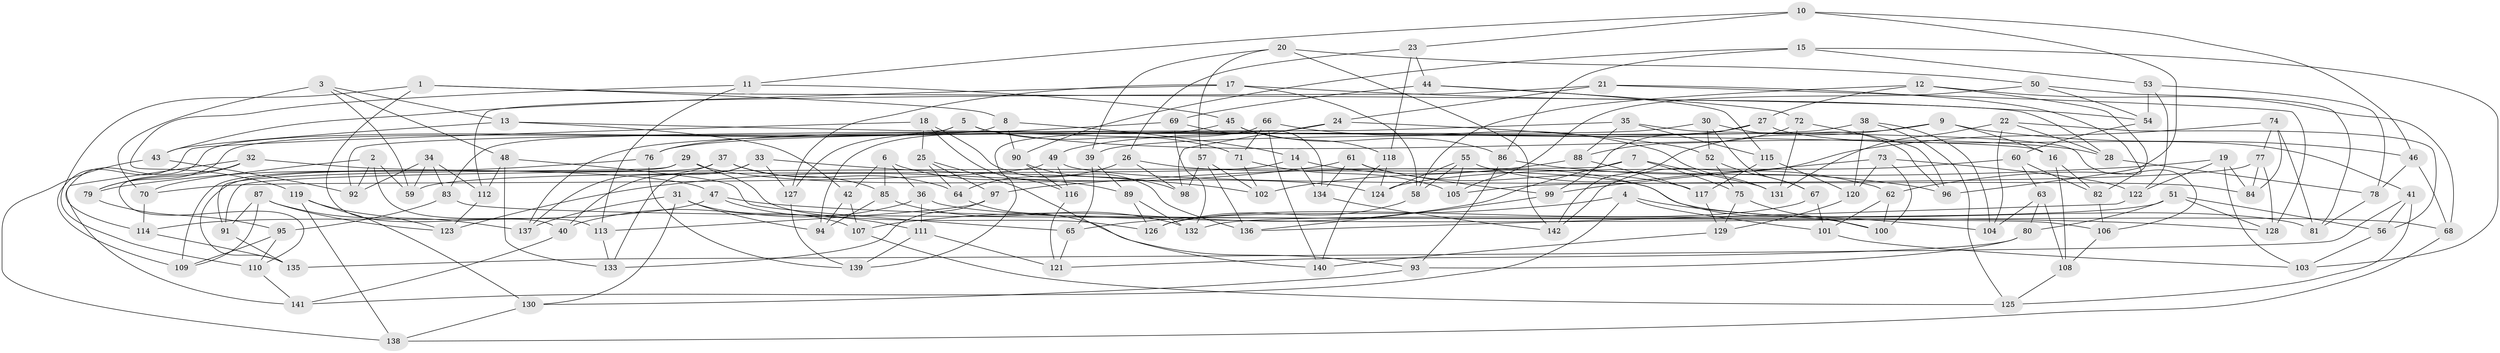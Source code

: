 // Generated by graph-tools (version 1.1) at 2025/50/03/09/25 03:50:45]
// undirected, 142 vertices, 284 edges
graph export_dot {
graph [start="1"]
  node [color=gray90,style=filled];
  1;
  2;
  3;
  4;
  5;
  6;
  7;
  8;
  9;
  10;
  11;
  12;
  13;
  14;
  15;
  16;
  17;
  18;
  19;
  20;
  21;
  22;
  23;
  24;
  25;
  26;
  27;
  28;
  29;
  30;
  31;
  32;
  33;
  34;
  35;
  36;
  37;
  38;
  39;
  40;
  41;
  42;
  43;
  44;
  45;
  46;
  47;
  48;
  49;
  50;
  51;
  52;
  53;
  54;
  55;
  56;
  57;
  58;
  59;
  60;
  61;
  62;
  63;
  64;
  65;
  66;
  67;
  68;
  69;
  70;
  71;
  72;
  73;
  74;
  75;
  76;
  77;
  78;
  79;
  80;
  81;
  82;
  83;
  84;
  85;
  86;
  87;
  88;
  89;
  90;
  91;
  92;
  93;
  94;
  95;
  96;
  97;
  98;
  99;
  100;
  101;
  102;
  103;
  104;
  105;
  106;
  107;
  108;
  109;
  110;
  111;
  112;
  113;
  114;
  115;
  116;
  117;
  118;
  119;
  120;
  121;
  122;
  123;
  124;
  125;
  126;
  127;
  128;
  129;
  130;
  131;
  132;
  133;
  134;
  135;
  136;
  137;
  138;
  139;
  140;
  141;
  142;
  1 -- 110;
  1 -- 40;
  1 -- 28;
  1 -- 8;
  2 -- 113;
  2 -- 92;
  2 -- 59;
  2 -- 70;
  3 -- 59;
  3 -- 13;
  3 -- 70;
  3 -- 48;
  4 -- 65;
  4 -- 141;
  4 -- 101;
  4 -- 104;
  5 -- 28;
  5 -- 114;
  5 -- 79;
  5 -- 71;
  6 -- 36;
  6 -- 85;
  6 -- 89;
  6 -- 42;
  7 -- 91;
  7 -- 75;
  7 -- 131;
  7 -- 107;
  8 -- 14;
  8 -- 83;
  8 -- 90;
  9 -- 142;
  9 -- 16;
  9 -- 46;
  9 -- 39;
  10 -- 11;
  10 -- 23;
  10 -- 46;
  10 -- 96;
  11 -- 113;
  11 -- 119;
  11 -- 45;
  12 -- 68;
  12 -- 58;
  12 -- 82;
  12 -- 27;
  13 -- 43;
  13 -- 42;
  13 -- 16;
  14 -- 134;
  14 -- 100;
  14 -- 59;
  15 -- 86;
  15 -- 53;
  15 -- 103;
  15 -- 90;
  16 -- 108;
  16 -- 82;
  17 -- 58;
  17 -- 127;
  17 -- 54;
  17 -- 43;
  18 -- 116;
  18 -- 109;
  18 -- 25;
  18 -- 136;
  19 -- 97;
  19 -- 103;
  19 -- 84;
  19 -- 122;
  20 -- 50;
  20 -- 39;
  20 -- 142;
  20 -- 57;
  21 -- 128;
  21 -- 62;
  21 -- 112;
  21 -- 24;
  22 -- 28;
  22 -- 131;
  22 -- 104;
  22 -- 56;
  23 -- 26;
  23 -- 118;
  23 -- 44;
  24 -- 139;
  24 -- 98;
  24 -- 52;
  25 -- 140;
  25 -- 97;
  25 -- 64;
  26 -- 64;
  26 -- 81;
  26 -- 98;
  27 -- 41;
  27 -- 99;
  27 -- 49;
  28 -- 78;
  29 -- 91;
  29 -- 109;
  29 -- 126;
  29 -- 124;
  30 -- 137;
  30 -- 67;
  30 -- 52;
  30 -- 96;
  31 -- 137;
  31 -- 130;
  31 -- 94;
  31 -- 107;
  32 -- 141;
  32 -- 47;
  32 -- 110;
  32 -- 79;
  33 -- 133;
  33 -- 102;
  33 -- 40;
  33 -- 127;
  34 -- 112;
  34 -- 83;
  34 -- 59;
  34 -- 92;
  35 -- 106;
  35 -- 115;
  35 -- 92;
  35 -- 88;
  36 -- 40;
  36 -- 111;
  36 -- 68;
  37 -- 137;
  37 -- 135;
  37 -- 85;
  37 -- 64;
  38 -- 104;
  38 -- 120;
  38 -- 125;
  38 -- 76;
  39 -- 89;
  39 -- 65;
  40 -- 141;
  41 -- 135;
  41 -- 125;
  41 -- 56;
  42 -- 107;
  42 -- 94;
  43 -- 138;
  43 -- 92;
  44 -- 115;
  44 -- 72;
  44 -- 69;
  45 -- 127;
  45 -- 86;
  45 -- 118;
  46 -- 78;
  46 -- 68;
  47 -- 111;
  47 -- 114;
  47 -- 128;
  48 -- 65;
  48 -- 133;
  48 -- 112;
  49 -- 116;
  49 -- 84;
  49 -- 70;
  50 -- 54;
  50 -- 105;
  50 -- 81;
  51 -- 132;
  51 -- 128;
  51 -- 80;
  51 -- 56;
  52 -- 75;
  52 -- 67;
  53 -- 78;
  53 -- 122;
  53 -- 54;
  54 -- 60;
  55 -- 124;
  55 -- 58;
  55 -- 105;
  55 -- 62;
  56 -- 103;
  57 -- 98;
  57 -- 102;
  57 -- 136;
  58 -- 126;
  60 -- 63;
  60 -- 124;
  60 -- 82;
  61 -- 123;
  61 -- 99;
  61 -- 134;
  61 -- 117;
  62 -- 100;
  62 -- 101;
  63 -- 104;
  63 -- 108;
  63 -- 80;
  64 -- 93;
  65 -- 121;
  66 -- 71;
  66 -- 94;
  66 -- 140;
  66 -- 131;
  67 -- 101;
  67 -- 126;
  68 -- 138;
  69 -- 134;
  69 -- 132;
  69 -- 76;
  70 -- 114;
  71 -- 102;
  71 -- 105;
  72 -- 96;
  72 -- 131;
  72 -- 88;
  73 -- 100;
  73 -- 122;
  73 -- 120;
  73 -- 99;
  74 -- 84;
  74 -- 77;
  74 -- 81;
  74 -- 142;
  75 -- 100;
  75 -- 129;
  76 -- 79;
  76 -- 139;
  77 -- 128;
  77 -- 105;
  77 -- 84;
  78 -- 81;
  79 -- 95;
  80 -- 121;
  80 -- 93;
  82 -- 106;
  83 -- 106;
  83 -- 95;
  85 -- 132;
  85 -- 94;
  86 -- 93;
  86 -- 96;
  87 -- 123;
  87 -- 109;
  87 -- 137;
  87 -- 91;
  88 -- 117;
  88 -- 102;
  89 -- 126;
  89 -- 132;
  90 -- 116;
  90 -- 98;
  91 -- 135;
  93 -- 130;
  95 -- 110;
  95 -- 109;
  97 -- 113;
  97 -- 133;
  99 -- 136;
  101 -- 103;
  106 -- 108;
  107 -- 125;
  108 -- 125;
  110 -- 141;
  111 -- 139;
  111 -- 121;
  112 -- 123;
  113 -- 133;
  114 -- 135;
  115 -- 117;
  115 -- 120;
  116 -- 121;
  117 -- 129;
  118 -- 140;
  118 -- 124;
  119 -- 123;
  119 -- 130;
  119 -- 138;
  120 -- 129;
  122 -- 136;
  127 -- 139;
  129 -- 140;
  130 -- 138;
  134 -- 142;
}
